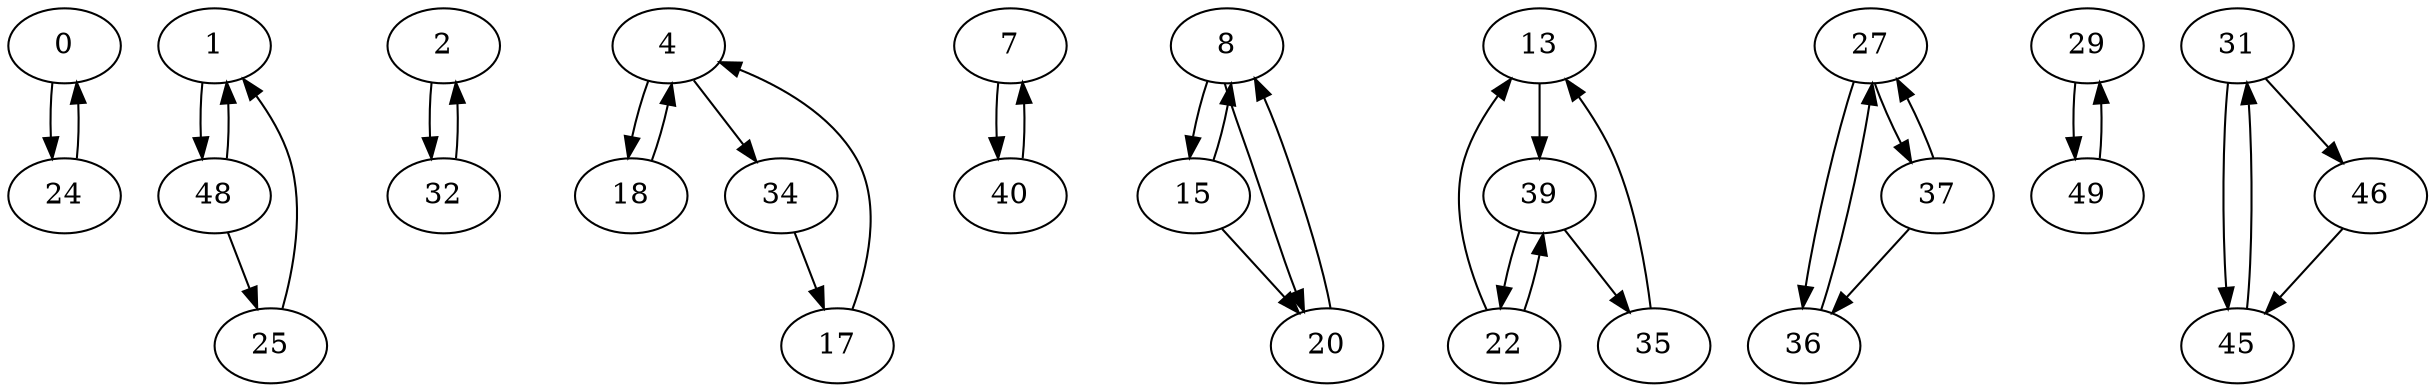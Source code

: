 digraph G {
  0 -> 24;
  1 -> 48;
  2 -> 32;
  4 -> 18;
  4 -> 34;
  7 -> 40;
  8 -> 15;
  8 -> 20;
  13 -> 39;
  15 -> 8;
  15 -> 20;
  17 -> 4;
  18 -> 4;
  20 -> 8;
  22 -> 13;
  22 -> 39;
  24 -> 0;
  25 -> 1;
  27 -> 36;
  27 -> 37;
  29 -> 49;
  31 -> 45;
  31 -> 46;
  32 -> 2;
  34 -> 17;
  35 -> 13;
  36 -> 27;
  37 -> 27;
  37 -> 36;
  39 -> 22;
  39 -> 35;
  40 -> 7;
  45 -> 31;
  46 -> 45;
  48 -> 1;
  48 -> 25;
  49 -> 29;
}